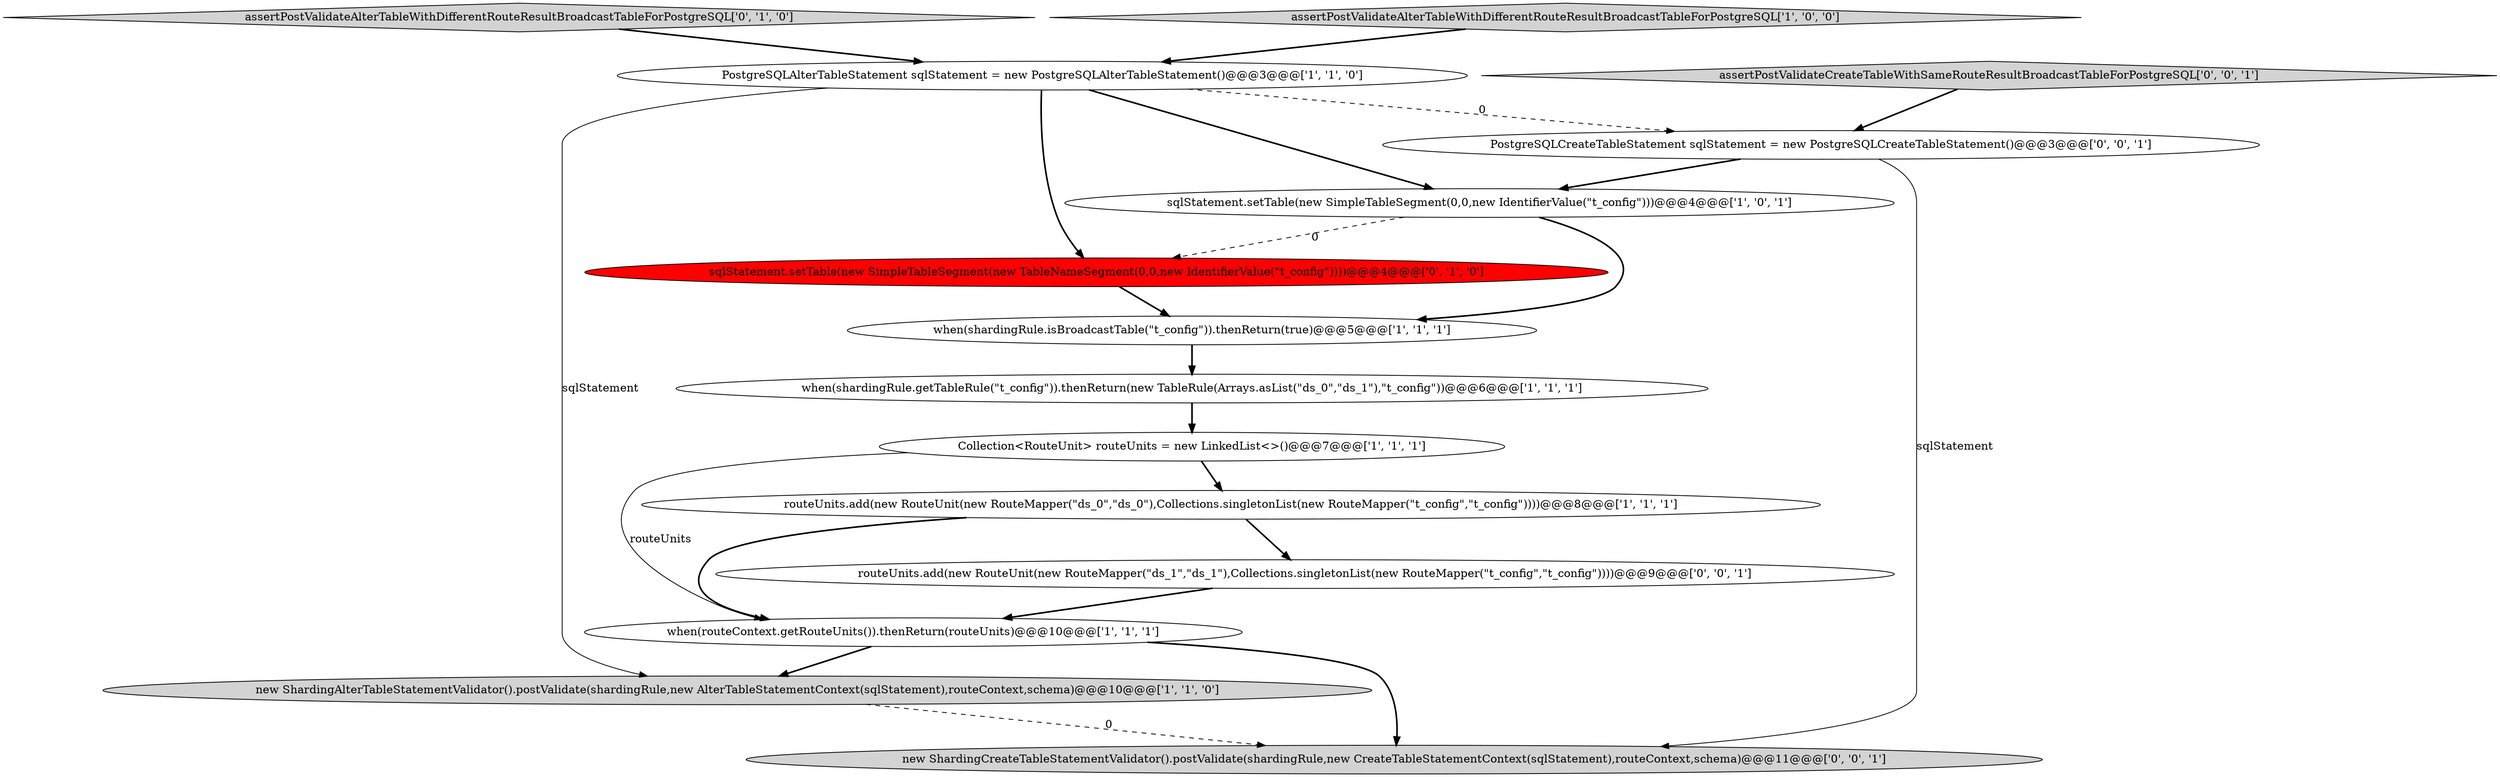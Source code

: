 digraph {
4 [style = filled, label = "sqlStatement.setTable(new SimpleTableSegment(0,0,new IdentifierValue(\"t_config\")))@@@4@@@['1', '0', '1']", fillcolor = white, shape = ellipse image = "AAA0AAABBB1BBB"];
5 [style = filled, label = "Collection<RouteUnit> routeUnits = new LinkedList<>()@@@7@@@['1', '1', '1']", fillcolor = white, shape = ellipse image = "AAA0AAABBB1BBB"];
3 [style = filled, label = "new ShardingAlterTableStatementValidator().postValidate(shardingRule,new AlterTableStatementContext(sqlStatement),routeContext,schema)@@@10@@@['1', '1', '0']", fillcolor = lightgray, shape = ellipse image = "AAA0AAABBB1BBB"];
1 [style = filled, label = "PostgreSQLAlterTableStatement sqlStatement = new PostgreSQLAlterTableStatement()@@@3@@@['1', '1', '0']", fillcolor = white, shape = ellipse image = "AAA0AAABBB1BBB"];
11 [style = filled, label = "PostgreSQLCreateTableStatement sqlStatement = new PostgreSQLCreateTableStatement()@@@3@@@['0', '0', '1']", fillcolor = white, shape = ellipse image = "AAA0AAABBB3BBB"];
12 [style = filled, label = "assertPostValidateCreateTableWithSameRouteResultBroadcastTableForPostgreSQL['0', '0', '1']", fillcolor = lightgray, shape = diamond image = "AAA0AAABBB3BBB"];
9 [style = filled, label = "sqlStatement.setTable(new SimpleTableSegment(new TableNameSegment(0,0,new IdentifierValue(\"t_config\"))))@@@4@@@['0', '1', '0']", fillcolor = red, shape = ellipse image = "AAA1AAABBB2BBB"];
0 [style = filled, label = "when(shardingRule.isBroadcastTable(\"t_config\")).thenReturn(true)@@@5@@@['1', '1', '1']", fillcolor = white, shape = ellipse image = "AAA0AAABBB1BBB"];
7 [style = filled, label = "when(routeContext.getRouteUnits()).thenReturn(routeUnits)@@@10@@@['1', '1', '1']", fillcolor = white, shape = ellipse image = "AAA0AAABBB1BBB"];
13 [style = filled, label = "routeUnits.add(new RouteUnit(new RouteMapper(\"ds_1\",\"ds_1\"),Collections.singletonList(new RouteMapper(\"t_config\",\"t_config\"))))@@@9@@@['0', '0', '1']", fillcolor = white, shape = ellipse image = "AAA0AAABBB3BBB"];
10 [style = filled, label = "assertPostValidateAlterTableWithDifferentRouteResultBroadcastTableForPostgreSQL['0', '1', '0']", fillcolor = lightgray, shape = diamond image = "AAA0AAABBB2BBB"];
2 [style = filled, label = "when(shardingRule.getTableRule(\"t_config\")).thenReturn(new TableRule(Arrays.asList(\"ds_0\",\"ds_1\"),\"t_config\"))@@@6@@@['1', '1', '1']", fillcolor = white, shape = ellipse image = "AAA0AAABBB1BBB"];
6 [style = filled, label = "assertPostValidateAlterTableWithDifferentRouteResultBroadcastTableForPostgreSQL['1', '0', '0']", fillcolor = lightgray, shape = diamond image = "AAA0AAABBB1BBB"];
8 [style = filled, label = "routeUnits.add(new RouteUnit(new RouteMapper(\"ds_0\",\"ds_0\"),Collections.singletonList(new RouteMapper(\"t_config\",\"t_config\"))))@@@8@@@['1', '1', '1']", fillcolor = white, shape = ellipse image = "AAA0AAABBB1BBB"];
14 [style = filled, label = "new ShardingCreateTableStatementValidator().postValidate(shardingRule,new CreateTableStatementContext(sqlStatement),routeContext,schema)@@@11@@@['0', '0', '1']", fillcolor = lightgray, shape = ellipse image = "AAA0AAABBB3BBB"];
5->8 [style = bold, label=""];
1->4 [style = bold, label=""];
9->0 [style = bold, label=""];
11->4 [style = bold, label=""];
0->2 [style = bold, label=""];
12->11 [style = bold, label=""];
1->3 [style = solid, label="sqlStatement"];
7->3 [style = bold, label=""];
1->9 [style = bold, label=""];
8->7 [style = bold, label=""];
4->0 [style = bold, label=""];
7->14 [style = bold, label=""];
6->1 [style = bold, label=""];
4->9 [style = dashed, label="0"];
13->7 [style = bold, label=""];
1->11 [style = dashed, label="0"];
11->14 [style = solid, label="sqlStatement"];
5->7 [style = solid, label="routeUnits"];
3->14 [style = dashed, label="0"];
10->1 [style = bold, label=""];
8->13 [style = bold, label=""];
2->5 [style = bold, label=""];
}
